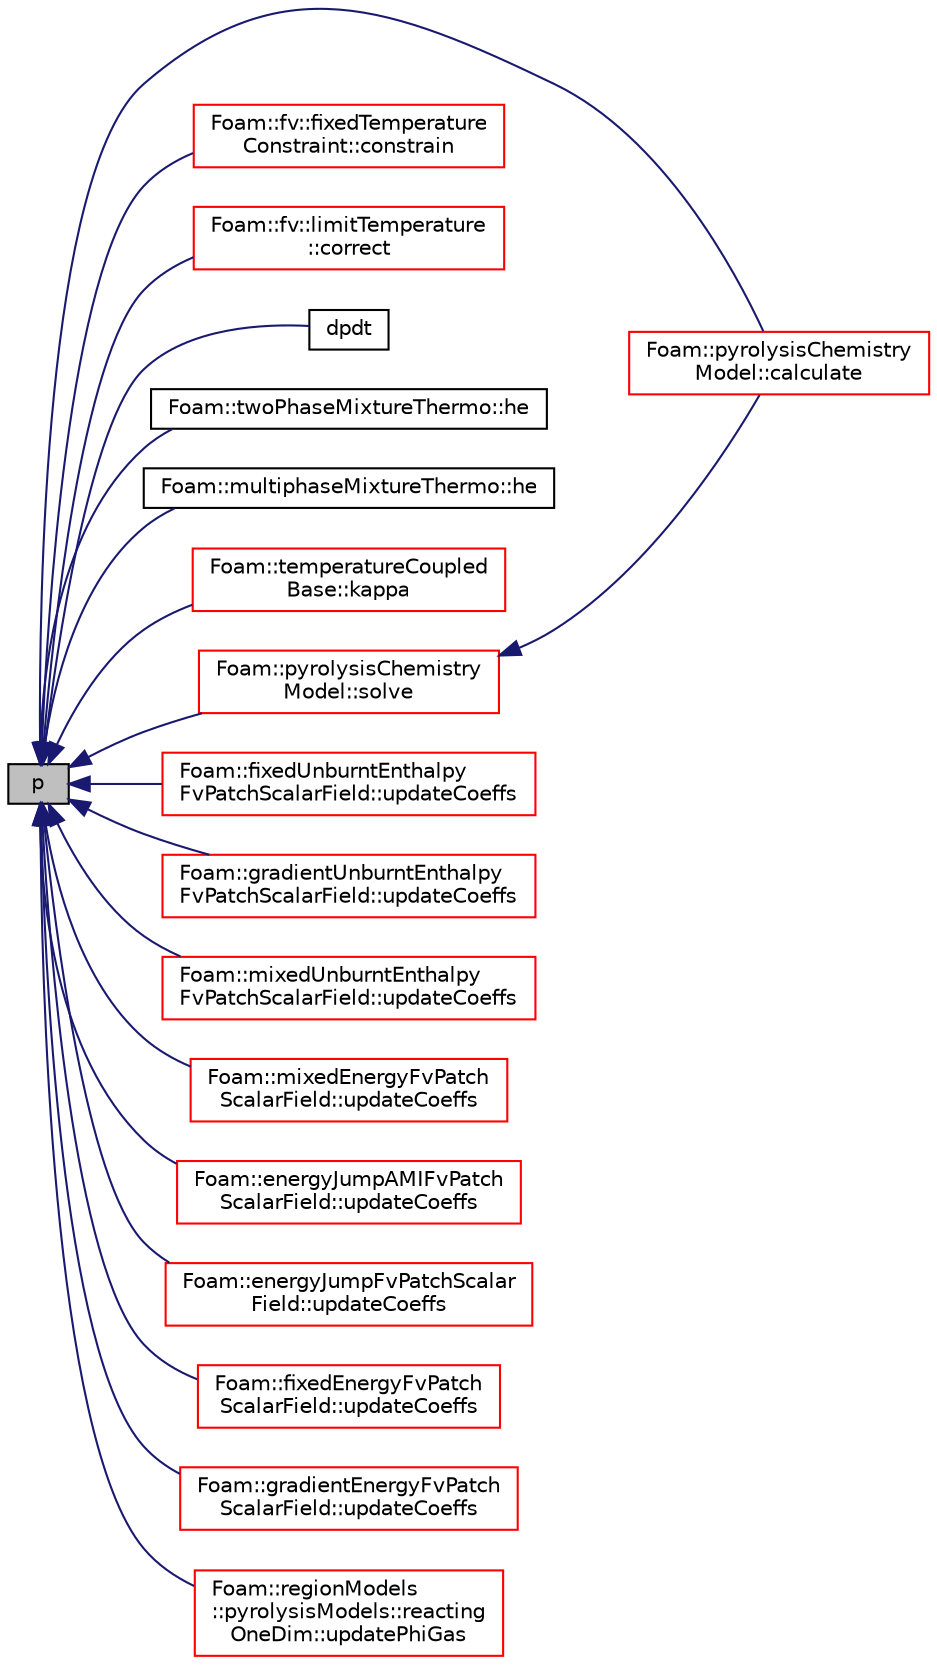 digraph "p"
{
  bgcolor="transparent";
  edge [fontname="Helvetica",fontsize="10",labelfontname="Helvetica",labelfontsize="10"];
  node [fontname="Helvetica",fontsize="10",shape=record];
  rankdir="LR";
  Node1 [label="p",height=0.2,width=0.4,color="black", fillcolor="grey75", style="filled", fontcolor="black"];
  Node1 -> Node2 [dir="back",color="midnightblue",fontsize="10",style="solid",fontname="Helvetica"];
  Node2 [label="Foam::pyrolysisChemistry\lModel::calculate",height=0.2,width=0.4,color="red",URL="$a02095.html#afe1d8348c24e6589bc7c0b3f689316a7",tooltip="Calculates the reaction rates. "];
  Node1 -> Node3 [dir="back",color="midnightblue",fontsize="10",style="solid",fontname="Helvetica"];
  Node3 [label="Foam::fv::fixedTemperature\lConstraint::constrain",height=0.2,width=0.4,color="red",URL="$a00846.html#a719f23bf798c0b02e63d9c1308836c87",tooltip="Constrain energy equation to fix the temperature. "];
  Node1 -> Node4 [dir="back",color="midnightblue",fontsize="10",style="solid",fontname="Helvetica"];
  Node4 [label="Foam::fv::limitTemperature\l::correct",height=0.2,width=0.4,color="red",URL="$a01355.html#ab413c9f63cec07b4f4a71580fe00a632",tooltip="Correct the energy field. "];
  Node1 -> Node5 [dir="back",color="midnightblue",fontsize="10",style="solid",fontname="Helvetica"];
  Node5 [label="dpdt",height=0.2,width=0.4,color="black",URL="$a00120.html#a5693ca99d09907772bf66b4617ace7ef",tooltip="Should the dpdt term be included in the enthalpy equation. "];
  Node1 -> Node6 [dir="back",color="midnightblue",fontsize="10",style="solid",fontname="Helvetica"];
  Node6 [label="Foam::twoPhaseMixtureThermo::he",height=0.2,width=0.4,color="black",URL="$a02803.html#ab79fd223dde2e565f8c9a8e7bd39b52e",tooltip="Enthalpy/Internal energy [J/kg]. "];
  Node1 -> Node7 [dir="back",color="midnightblue",fontsize="10",style="solid",fontname="Helvetica"];
  Node7 [label="Foam::multiphaseMixtureThermo::he",height=0.2,width=0.4,color="black",URL="$a01591.html#ab79fd223dde2e565f8c9a8e7bd39b52e",tooltip="Enthalpy/Internal energy [J/kg]. "];
  Node1 -> Node8 [dir="back",color="midnightblue",fontsize="10",style="solid",fontname="Helvetica"];
  Node8 [label="Foam::temperatureCoupled\lBase::kappa",height=0.2,width=0.4,color="red",URL="$a02652.html#a27f7eb60b12da7ce5742958e36252898",tooltip="Given patch temperature calculate corresponding K field. "];
  Node1 -> Node9 [dir="back",color="midnightblue",fontsize="10",style="solid",fontname="Helvetica"];
  Node9 [label="Foam::pyrolysisChemistry\lModel::solve",height=0.2,width=0.4,color="red",URL="$a02095.html#a31a5d606a34dbbf8ec6f2ac655eaee9a",tooltip="Solve the reaction system for the given time step. "];
  Node9 -> Node2 [dir="back",color="midnightblue",fontsize="10",style="solid",fontname="Helvetica"];
  Node1 -> Node10 [dir="back",color="midnightblue",fontsize="10",style="solid",fontname="Helvetica"];
  Node10 [label="Foam::fixedUnburntEnthalpy\lFvPatchScalarField::updateCoeffs",height=0.2,width=0.4,color="red",URL="$a00848.html#a7e24eafac629d3733181cd942d4c902f",tooltip="Update the coefficients associated with the patch field. "];
  Node1 -> Node11 [dir="back",color="midnightblue",fontsize="10",style="solid",fontname="Helvetica"];
  Node11 [label="Foam::gradientUnburntEnthalpy\lFvPatchScalarField::updateCoeffs",height=0.2,width=0.4,color="red",URL="$a00957.html#a7e24eafac629d3733181cd942d4c902f",tooltip="Update the coefficients associated with the patch field. "];
  Node1 -> Node12 [dir="back",color="midnightblue",fontsize="10",style="solid",fontname="Helvetica"];
  Node12 [label="Foam::mixedUnburntEnthalpy\lFvPatchScalarField::updateCoeffs",height=0.2,width=0.4,color="red",URL="$a01554.html#a7e24eafac629d3733181cd942d4c902f",tooltip="Update the coefficients associated with the patch field. "];
  Node1 -> Node13 [dir="back",color="midnightblue",fontsize="10",style="solid",fontname="Helvetica"];
  Node13 [label="Foam::mixedEnergyFvPatch\lScalarField::updateCoeffs",height=0.2,width=0.4,color="red",URL="$a01551.html#a7e24eafac629d3733181cd942d4c902f",tooltip="Update the coefficients associated with the patch field. "];
  Node1 -> Node14 [dir="back",color="midnightblue",fontsize="10",style="solid",fontname="Helvetica"];
  Node14 [label="Foam::energyJumpAMIFvPatch\lScalarField::updateCoeffs",height=0.2,width=0.4,color="red",URL="$a00641.html#a7e24eafac629d3733181cd942d4c902f",tooltip="Update the coefficients. "];
  Node1 -> Node15 [dir="back",color="midnightblue",fontsize="10",style="solid",fontname="Helvetica"];
  Node15 [label="Foam::energyJumpFvPatchScalar\lField::updateCoeffs",height=0.2,width=0.4,color="red",URL="$a00642.html#a7e24eafac629d3733181cd942d4c902f",tooltip="Update the coefficients. "];
  Node1 -> Node16 [dir="back",color="midnightblue",fontsize="10",style="solid",fontname="Helvetica"];
  Node16 [label="Foam::fixedEnergyFvPatch\lScalarField::updateCoeffs",height=0.2,width=0.4,color="red",URL="$a00829.html#a7e24eafac629d3733181cd942d4c902f",tooltip="Update the coefficients associated with the patch field. "];
  Node1 -> Node17 [dir="back",color="midnightblue",fontsize="10",style="solid",fontname="Helvetica"];
  Node17 [label="Foam::gradientEnergyFvPatch\lScalarField::updateCoeffs",height=0.2,width=0.4,color="red",URL="$a00956.html#a7e24eafac629d3733181cd942d4c902f",tooltip="Update the coefficients associated with the patch field. "];
  Node1 -> Node18 [dir="back",color="midnightblue",fontsize="10",style="solid",fontname="Helvetica"];
  Node18 [label="Foam::regionModels\l::pyrolysisModels::reacting\lOneDim::updatePhiGas",height=0.2,width=0.4,color="red",URL="$a02146.html#a7929b3edb2e13e93a3e98e85bfd45b43",tooltip="Update enthalpy flux for pyrolysis gases. "];
}
